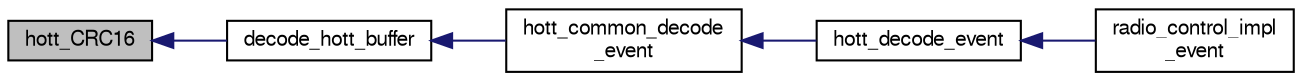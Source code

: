 digraph "hott_CRC16"
{
  edge [fontname="FreeSans",fontsize="10",labelfontname="FreeSans",labelfontsize="10"];
  node [fontname="FreeSans",fontsize="10",shape=record];
  rankdir="LR";
  Node1 [label="hott_CRC16",height=0.2,width=0.4,color="black", fillcolor="grey75", style="filled", fontcolor="black"];
  Node1 -> Node2 [dir="back",color="midnightblue",fontsize="10",style="solid",fontname="FreeSans"];
  Node2 [label="decode_hott_buffer",height=0.2,width=0.4,color="black", fillcolor="white", style="filled",URL="$hott__common_8c.html#abf279afb79b17efa2fb6b7e22d65000a",tooltip="Decode the raw buffer. "];
  Node2 -> Node3 [dir="back",color="midnightblue",fontsize="10",style="solid",fontname="FreeSans"];
  Node3 [label="hott_common_decode\l_event",height=0.2,width=0.4,color="black", fillcolor="white", style="filled",URL="$hott__common_8h.html#a382f1ea90f6ebab2742041d2b2e55c3a",tooltip="Decoding event function. "];
  Node3 -> Node4 [dir="back",color="midnightblue",fontsize="10",style="solid",fontname="FreeSans"];
  Node4 [label="hott_decode_event",height=0.2,width=0.4,color="black", fillcolor="white", style="filled",URL="$radio__control_2hott_8c.html#ac7cf5bcb2b395ebd6cb19b23810595fa"];
  Node4 -> Node5 [dir="back",color="midnightblue",fontsize="10",style="solid",fontname="FreeSans"];
  Node5 [label="radio_control_impl\l_event",height=0.2,width=0.4,color="black", fillcolor="white", style="filled",URL="$radio__control_2hott_8c.html#a760dbd4fa3f62cc43524fc420c2a9e5f",tooltip="RC event function with handler callback. "];
}
